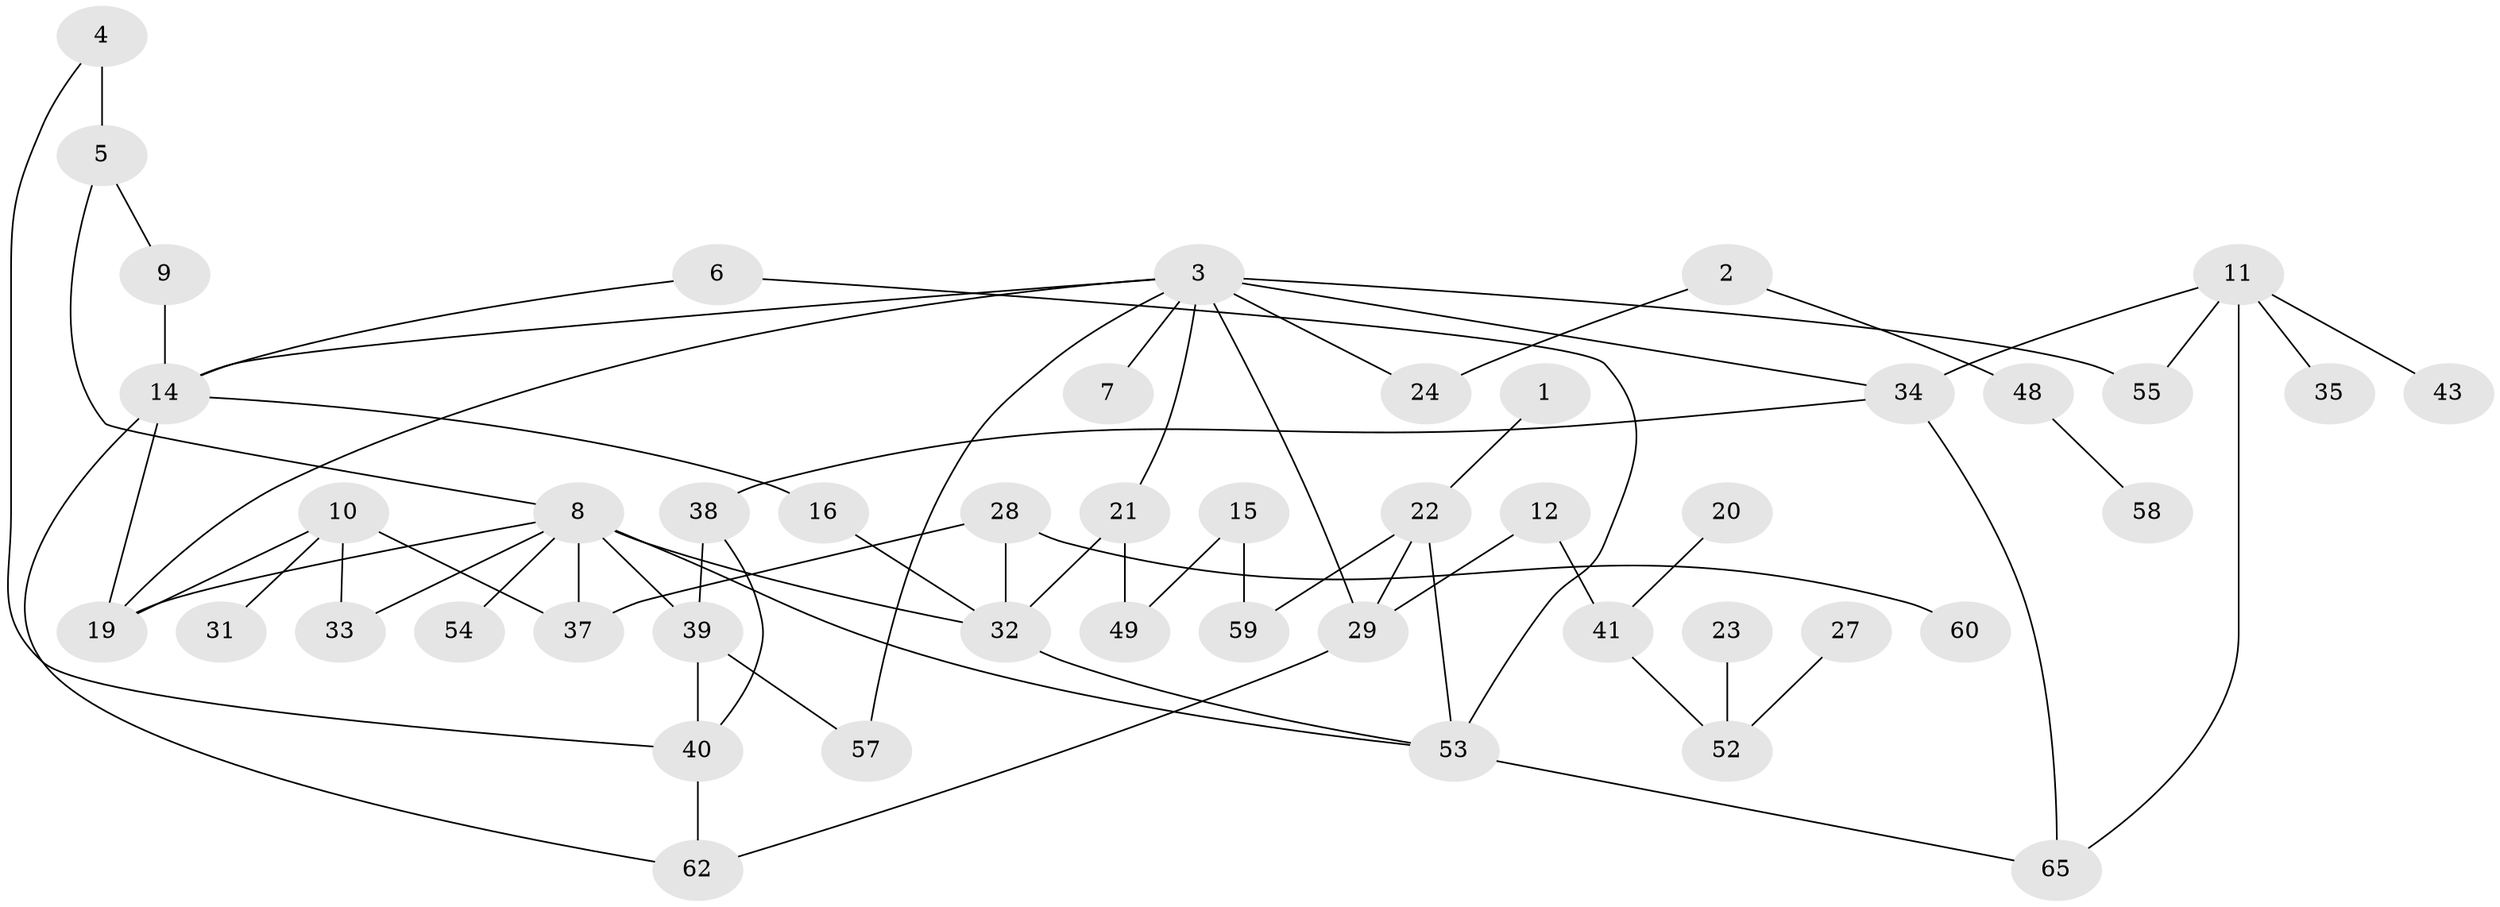 // original degree distribution, {1: 0.23577235772357724, 2: 0.2845528455284553, 3: 0.18699186991869918, 4: 0.10569105691056911, 0: 0.13821138211382114, 5: 0.032520325203252036, 6: 0.016260162601626018}
// Generated by graph-tools (version 1.1) at 2025/43/03/06/25 01:43:18]
// undirected, 47 vertices, 66 edges
graph export_dot {
graph [start="1"]
  node [color=gray90,style=filled];
  1;
  2;
  3;
  4;
  5;
  6;
  7;
  8;
  9;
  10;
  11;
  12;
  14;
  15;
  16;
  19;
  20;
  21;
  22;
  23;
  24;
  27;
  28;
  29;
  31;
  32;
  33;
  34;
  35;
  37;
  38;
  39;
  40;
  41;
  43;
  48;
  49;
  52;
  53;
  54;
  55;
  57;
  58;
  59;
  60;
  62;
  65;
  1 -- 22 [weight=1.0];
  2 -- 24 [weight=1.0];
  2 -- 48 [weight=1.0];
  3 -- 7 [weight=1.0];
  3 -- 14 [weight=1.0];
  3 -- 19 [weight=1.0];
  3 -- 21 [weight=1.0];
  3 -- 24 [weight=1.0];
  3 -- 29 [weight=1.0];
  3 -- 34 [weight=1.0];
  3 -- 55 [weight=1.0];
  3 -- 57 [weight=1.0];
  4 -- 5 [weight=2.0];
  4 -- 40 [weight=1.0];
  5 -- 8 [weight=1.0];
  5 -- 9 [weight=1.0];
  6 -- 14 [weight=1.0];
  6 -- 53 [weight=1.0];
  8 -- 19 [weight=1.0];
  8 -- 32 [weight=2.0];
  8 -- 33 [weight=1.0];
  8 -- 37 [weight=1.0];
  8 -- 39 [weight=1.0];
  8 -- 53 [weight=1.0];
  8 -- 54 [weight=1.0];
  9 -- 14 [weight=1.0];
  10 -- 19 [weight=1.0];
  10 -- 31 [weight=1.0];
  10 -- 33 [weight=2.0];
  10 -- 37 [weight=1.0];
  11 -- 34 [weight=1.0];
  11 -- 35 [weight=1.0];
  11 -- 43 [weight=1.0];
  11 -- 55 [weight=1.0];
  11 -- 65 [weight=1.0];
  12 -- 29 [weight=2.0];
  12 -- 41 [weight=1.0];
  14 -- 16 [weight=1.0];
  14 -- 19 [weight=1.0];
  14 -- 62 [weight=1.0];
  15 -- 49 [weight=1.0];
  15 -- 59 [weight=1.0];
  16 -- 32 [weight=2.0];
  20 -- 41 [weight=1.0];
  21 -- 32 [weight=1.0];
  21 -- 49 [weight=1.0];
  22 -- 29 [weight=1.0];
  22 -- 53 [weight=1.0];
  22 -- 59 [weight=1.0];
  23 -- 52 [weight=1.0];
  27 -- 52 [weight=1.0];
  28 -- 32 [weight=1.0];
  28 -- 37 [weight=1.0];
  28 -- 60 [weight=1.0];
  29 -- 62 [weight=1.0];
  32 -- 53 [weight=1.0];
  34 -- 38 [weight=1.0];
  34 -- 65 [weight=2.0];
  38 -- 39 [weight=1.0];
  38 -- 40 [weight=1.0];
  39 -- 40 [weight=1.0];
  39 -- 57 [weight=1.0];
  40 -- 62 [weight=1.0];
  41 -- 52 [weight=1.0];
  48 -- 58 [weight=1.0];
  53 -- 65 [weight=1.0];
}
